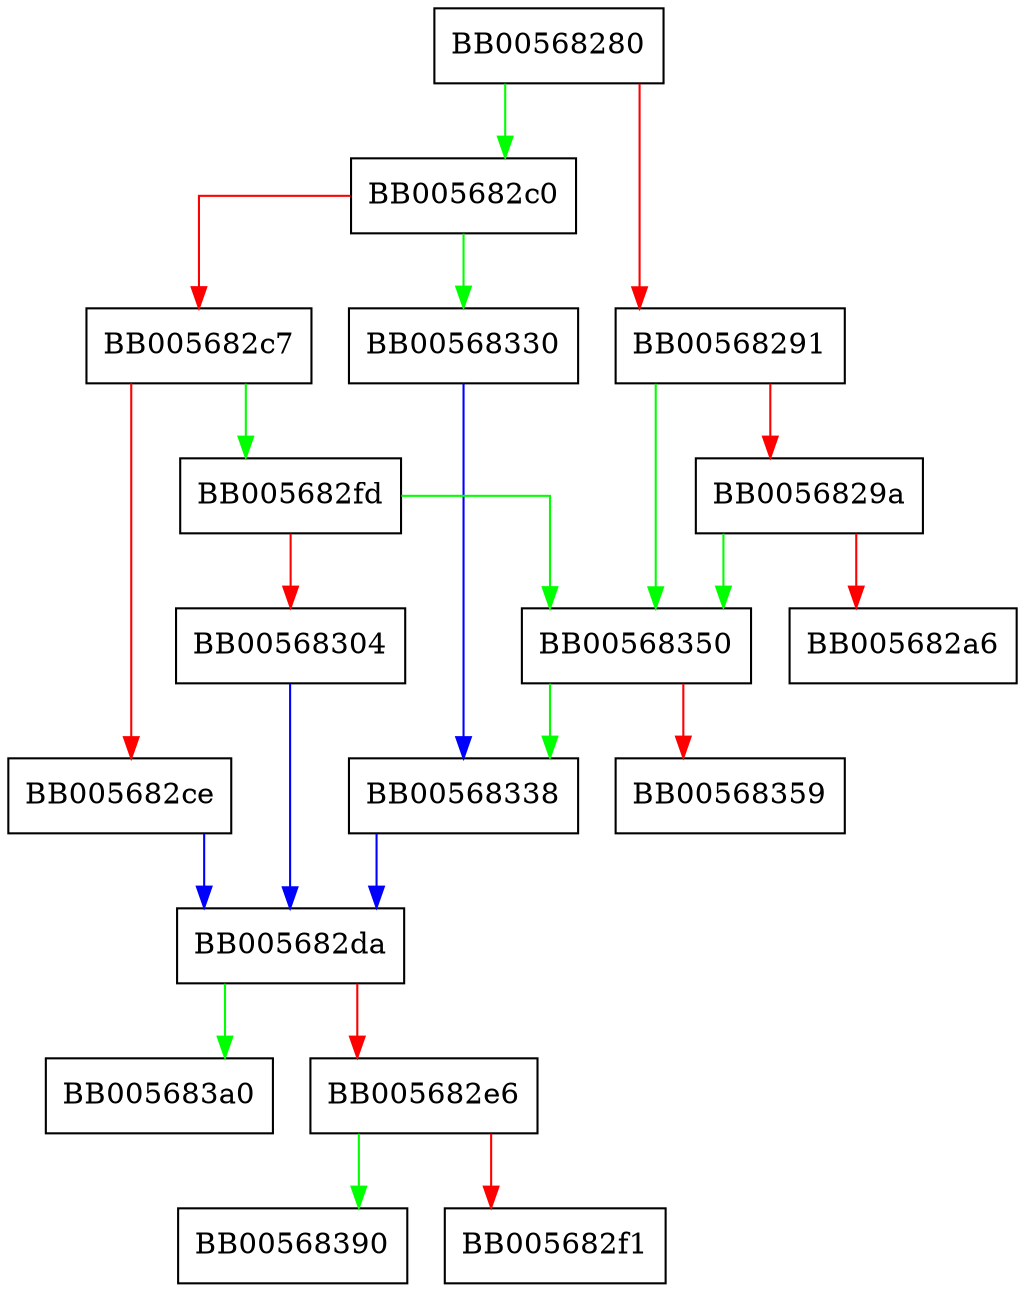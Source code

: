 digraph ossl_cms_content_bio {
  node [shape="box"];
  graph [splines=ortho];
  BB00568280 -> BB005682c0 [color="green"];
  BB00568280 -> BB00568291 [color="red"];
  BB00568291 -> BB00568350 [color="green"];
  BB00568291 -> BB0056829a [color="red"];
  BB0056829a -> BB00568350 [color="green"];
  BB0056829a -> BB005682a6 [color="red"];
  BB005682c0 -> BB00568330 [color="green"];
  BB005682c0 -> BB005682c7 [color="red"];
  BB005682c7 -> BB005682fd [color="green"];
  BB005682c7 -> BB005682ce [color="red"];
  BB005682ce -> BB005682da [color="blue"];
  BB005682da -> BB005683a0 [color="green"];
  BB005682da -> BB005682e6 [color="red"];
  BB005682e6 -> BB00568390 [color="green"];
  BB005682e6 -> BB005682f1 [color="red"];
  BB005682fd -> BB00568350 [color="green"];
  BB005682fd -> BB00568304 [color="red"];
  BB00568304 -> BB005682da [color="blue"];
  BB00568330 -> BB00568338 [color="blue"];
  BB00568338 -> BB005682da [color="blue"];
  BB00568350 -> BB00568338 [color="green"];
  BB00568350 -> BB00568359 [color="red"];
}